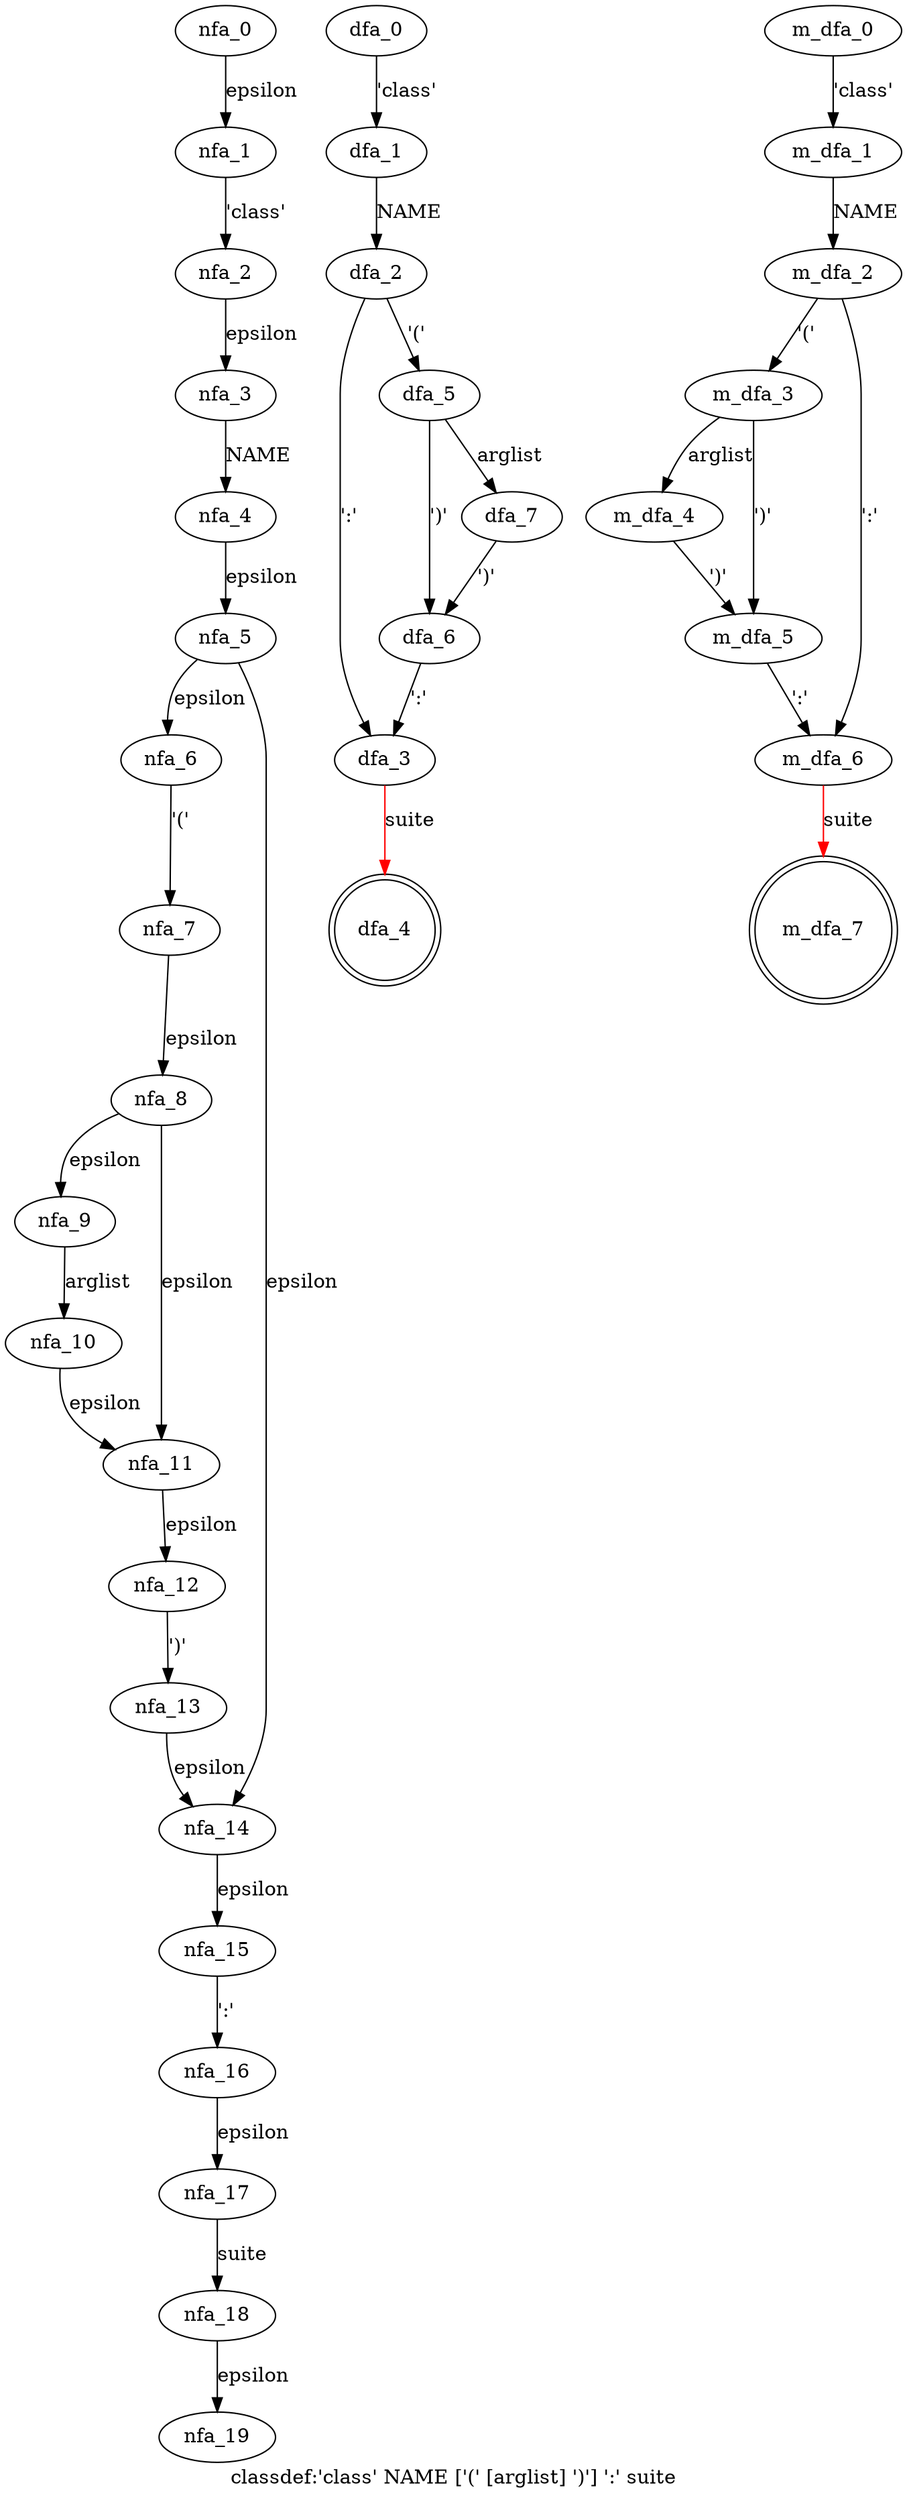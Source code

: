 digraph classdef {
 graph[label="classdef:'class' NAME ['(' [arglist] ')'] ':' suite"]
 subgraph classdef_nfa {
  nfa_0->nfa_1[label="epsilon"]
  nfa_1->nfa_2[label="'class'"]
  nfa_2->nfa_3[label="epsilon"]
  nfa_3->nfa_4[label="NAME"]
  nfa_4->nfa_5[label="epsilon"]
  nfa_5->nfa_6[label="epsilon"]
  nfa_6->nfa_7[label="'('"]
  nfa_7->nfa_8[label="epsilon"]
  nfa_8->nfa_9[label="epsilon"]
  nfa_9->nfa_10[label="arglist"]
  nfa_10->nfa_11[label="epsilon"]
  nfa_11->nfa_12[label="epsilon"]
  nfa_12->nfa_13[label="')'"]
  nfa_13->nfa_14[label="epsilon"]
  nfa_14->nfa_15[label="epsilon"]
  nfa_15->nfa_16[label="':'"]
  nfa_16->nfa_17[label="epsilon"]
  nfa_17->nfa_18[label="suite"]
  nfa_18->nfa_19[label="epsilon"]
  nfa_8->nfa_11[label="epsilon"]
  nfa_5->nfa_14[label="epsilon"]
  }
 subgraph classdef_dfa {
  dfa_0->dfa_1[label="'class'"]
  dfa_1->dfa_2[label="NAME"]
  dfa_2->dfa_3[label="':'"]
  dfa_3->dfa_4[label="suite",color=red]
  dfa_2->dfa_5[label="'('"]
  dfa_5->dfa_6[label="')'"]
  dfa_6->dfa_3[label="':'"]
  dfa_5->dfa_7[label="arglist"]
  dfa_7->dfa_6[label="')'"]
  dfa_4[shape=doublecircle]
  }
 subgraph classdef_m_dfa {
  m_dfa_0->m_dfa_1[label="'class'"]
  m_dfa_1->m_dfa_2[label="NAME"]
  m_dfa_2->m_dfa_3[label="'('"]
  m_dfa_3->m_dfa_4[label="arglist"]
  m_dfa_4->m_dfa_5[label="')'"]
  m_dfa_5->m_dfa_6[label="':'"]
  m_dfa_6->m_dfa_7[label="suite",color=red]
  m_dfa_3->m_dfa_5[label="')'"]
  m_dfa_2->m_dfa_6[label="':'"]
  m_dfa_7[shape=doublecircle]
  }
}
